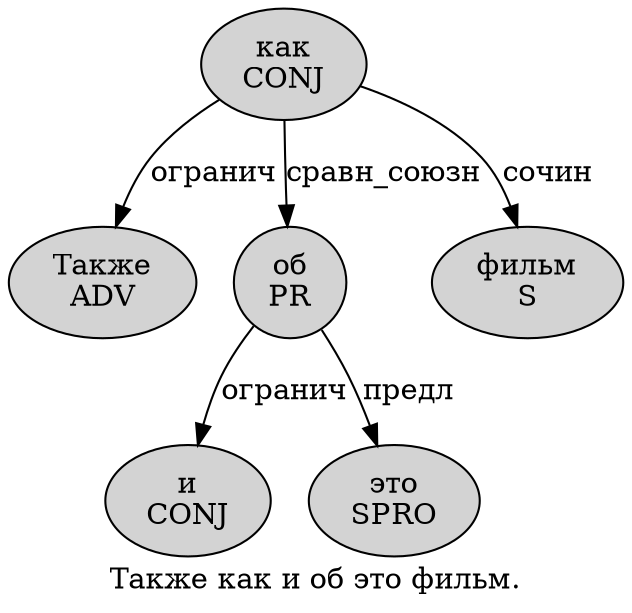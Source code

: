 digraph SENTENCE_2080 {
	graph [label="Также как и об это фильм."]
	node [style=filled]
		0 [label="Также
ADV" color="" fillcolor=lightgray penwidth=1 shape=ellipse]
		1 [label="как
CONJ" color="" fillcolor=lightgray penwidth=1 shape=ellipse]
		2 [label="и
CONJ" color="" fillcolor=lightgray penwidth=1 shape=ellipse]
		3 [label="об
PR" color="" fillcolor=lightgray penwidth=1 shape=ellipse]
		4 [label="это
SPRO" color="" fillcolor=lightgray penwidth=1 shape=ellipse]
		5 [label="фильм
S" color="" fillcolor=lightgray penwidth=1 shape=ellipse]
			3 -> 2 [label="огранич"]
			3 -> 4 [label="предл"]
			1 -> 0 [label="огранич"]
			1 -> 3 [label="сравн_союзн"]
			1 -> 5 [label="сочин"]
}
